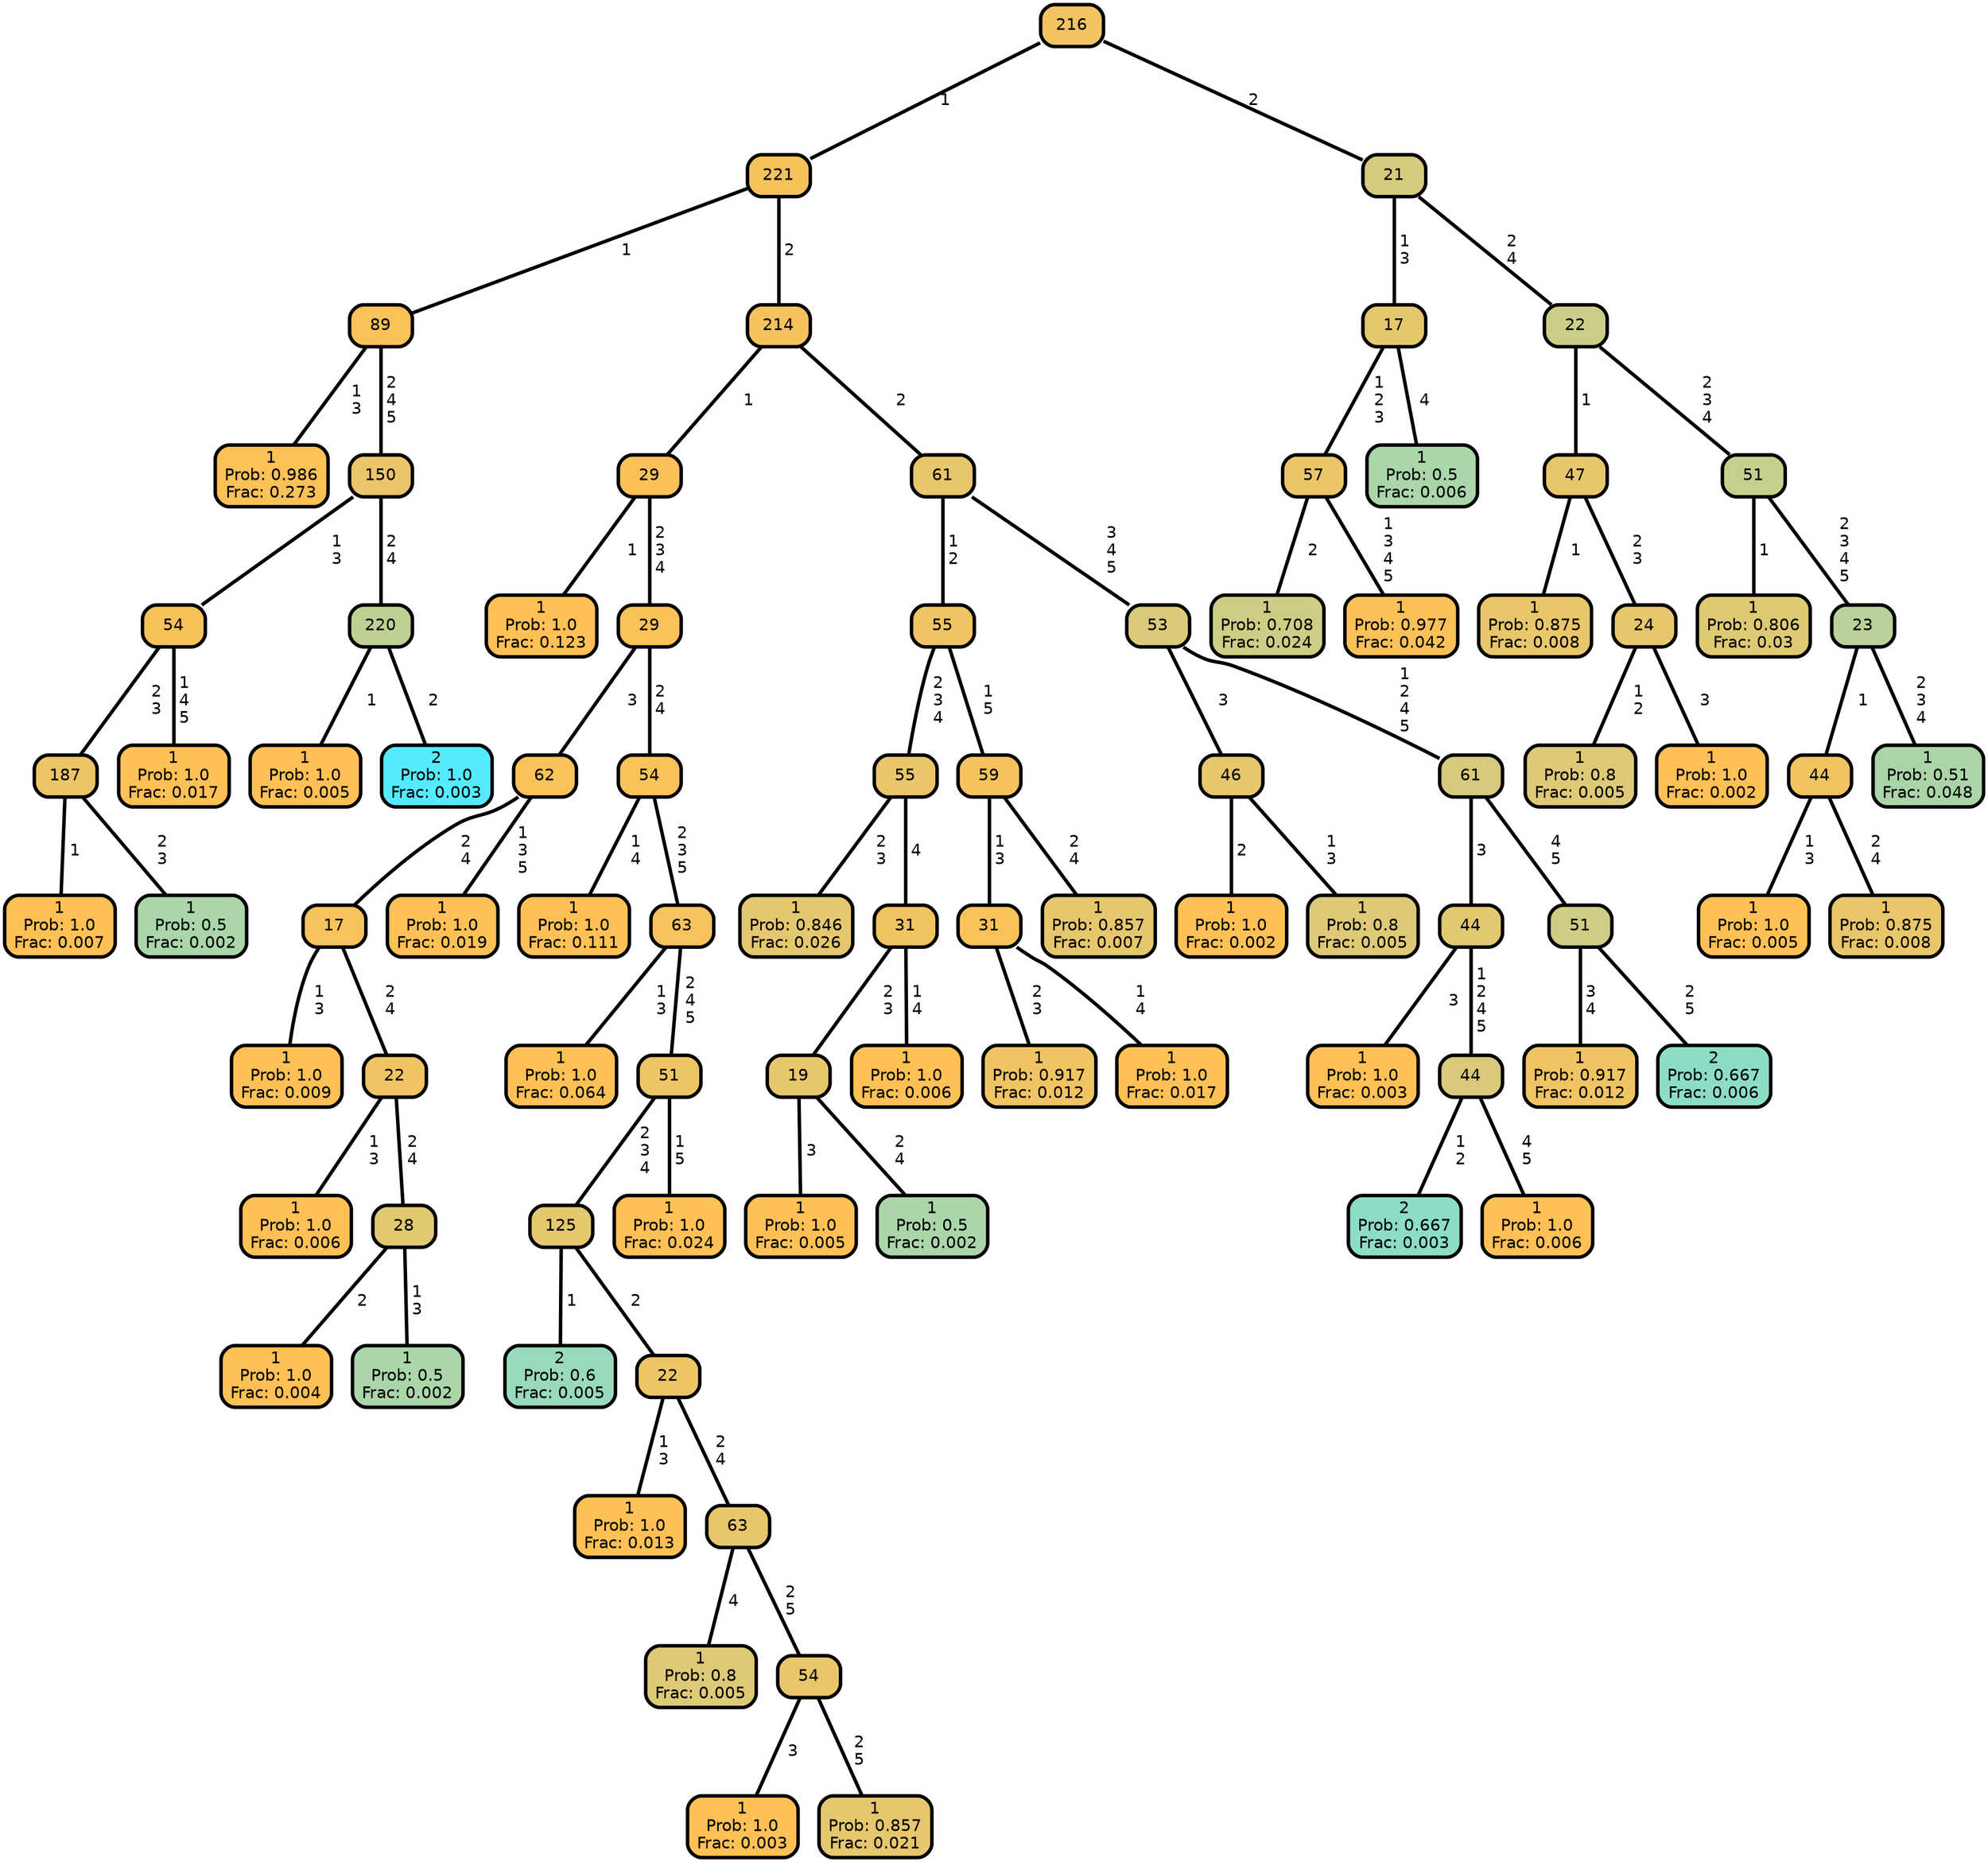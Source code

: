 graph Tree {
node [shape=box, style="filled, rounded",color="black",penwidth="3",fontcolor="black",                 fontname=helvetica] ;
graph [ranksep="0 equally", splines=straight,                 bgcolor=transparent, dpi=200] ;
edge [fontname=helvetica, color=black] ;
0 [label="1
Prob: 0.986
Frac: 0.273", fillcolor="#fcc157"] ;
1 [label="89", fillcolor="#fac259"] ;
2 [label="1
Prob: 1.0
Frac: 0.007", fillcolor="#ffc155"] ;
3 [label="187", fillcolor="#ecc567"] ;
4 [label="1
Prob: 0.5
Frac: 0.002", fillcolor="#aad6aa"] ;
5 [label="54", fillcolor="#f8c25b"] ;
6 [label="1
Prob: 1.0
Frac: 0.017", fillcolor="#ffc155"] ;
7 [label="150", fillcolor="#ebc569"] ;
8 [label="1
Prob: 1.0
Frac: 0.005", fillcolor="#ffc155"] ;
9 [label="220", fillcolor="#bfd094"] ;
10 [label="2
Prob: 1.0
Frac: 0.003", fillcolor="#55ebff"] ;
11 [label="221", fillcolor="#f8c25b"] ;
12 [label="1
Prob: 1.0
Frac: 0.123", fillcolor="#ffc155"] ;
13 [label="29", fillcolor="#fbc158"] ;
14 [label="1
Prob: 1.0
Frac: 0.009", fillcolor="#ffc155"] ;
15 [label="17", fillcolor="#f6c35d"] ;
16 [label="1
Prob: 1.0
Frac: 0.006", fillcolor="#ffc155"] ;
17 [label="22", fillcolor="#f0c463"] ;
18 [label="1
Prob: 1.0
Frac: 0.004", fillcolor="#ffc155"] ;
19 [label="28", fillcolor="#e2c871"] ;
20 [label="1
Prob: 0.5
Frac: 0.002", fillcolor="#aad6aa"] ;
21 [label="62", fillcolor="#fac259"] ;
22 [label="1
Prob: 1.0
Frac: 0.019", fillcolor="#ffc155"] ;
23 [label="29", fillcolor="#fac259"] ;
24 [label="1
Prob: 1.0
Frac: 0.111", fillcolor="#ffc155"] ;
25 [label="54", fillcolor="#fac259"] ;
26 [label="1
Prob: 1.0
Frac: 0.064", fillcolor="#ffc155"] ;
27 [label="63", fillcolor="#f6c35d"] ;
28 [label="2
Prob: 0.6
Frac: 0.005", fillcolor="#99dabb"] ;
29 [label="125", fillcolor="#e5c76e"] ;
30 [label="1
Prob: 1.0
Frac: 0.013", fillcolor="#ffc155"] ;
31 [label="22", fillcolor="#eec565"] ;
32 [label="1
Prob: 0.8
Frac: 0.005", fillcolor="#ddc977"] ;
33 [label="63", fillcolor="#e7c66c"] ;
34 [label="1
Prob: 1.0
Frac: 0.003", fillcolor="#ffc155"] ;
35 [label="54", fillcolor="#e9c66a"] ;
36 [label="1
Prob: 0.857
Frac: 0.021", fillcolor="#e6c76d"] ;
37 [label="51", fillcolor="#eec565"] ;
38 [label="1
Prob: 1.0
Frac: 0.024", fillcolor="#ffc155"] ;
39 [label="214", fillcolor="#f7c25c"] ;
40 [label="1
Prob: 0.846
Frac: 0.026", fillcolor="#e4c76f"] ;
41 [label="55", fillcolor="#e9c66a"] ;
42 [label="1
Prob: 1.0
Frac: 0.005", fillcolor="#ffc155"] ;
43 [label="19", fillcolor="#e6c76d"] ;
44 [label="1
Prob: 0.5
Frac: 0.002", fillcolor="#aad6aa"] ;
45 [label="31", fillcolor="#f1c462"] ;
46 [label="1
Prob: 1.0
Frac: 0.006", fillcolor="#ffc155"] ;
47 [label="55", fillcolor="#efc464"] ;
48 [label="1
Prob: 0.917
Frac: 0.012", fillcolor="#f0c463"] ;
49 [label="31", fillcolor="#f9c25a"] ;
50 [label="1
Prob: 1.0
Frac: 0.017", fillcolor="#ffc155"] ;
51 [label="59", fillcolor="#f5c35e"] ;
52 [label="1
Prob: 0.857
Frac: 0.007", fillcolor="#e6c76d"] ;
53 [label="61", fillcolor="#e8c66b"] ;
54 [label="1
Prob: 1.0
Frac: 0.002", fillcolor="#ffc155"] ;
55 [label="46", fillcolor="#e6c76d"] ;
56 [label="1
Prob: 0.8
Frac: 0.005", fillcolor="#ddc977"] ;
57 [label="53", fillcolor="#daca79"] ;
58 [label="1
Prob: 1.0
Frac: 0.003", fillcolor="#ffc155"] ;
59 [label="44", fillcolor="#e2c871"] ;
60 [label="2
Prob: 0.667
Frac: 0.003", fillcolor="#8dddc6"] ;
61 [label="44", fillcolor="#d9ca7a"] ;
62 [label="1
Prob: 1.0
Frac: 0.006", fillcolor="#ffc155"] ;
63 [label="61", fillcolor="#d7ca7c"] ;
64 [label="1
Prob: 0.917
Frac: 0.012", fillcolor="#f0c463"] ;
65 [label="51", fillcolor="#cfcc84"] ;
66 [label="2
Prob: 0.667
Frac: 0.006", fillcolor="#8dddc6"] ;
67 [label="216", fillcolor="#f2c461"] ;
68 [label="1
Prob: 0.708
Frac: 0.024", fillcolor="#cdcd86"] ;
69 [label="57", fillcolor="#eac669"] ;
70 [label="1
Prob: 0.977
Frac: 0.042", fillcolor="#fbc158"] ;
71 [label="17", fillcolor="#e5c76e"] ;
72 [label="1
Prob: 0.5
Frac: 0.006", fillcolor="#aad6aa"] ;
73 [label="21", fillcolor="#d5cb7e"] ;
74 [label="1
Prob: 0.875
Frac: 0.008", fillcolor="#e9c66a"] ;
75 [label="47", fillcolor="#e8c66b"] ;
76 [label="1
Prob: 0.8
Frac: 0.005", fillcolor="#ddc977"] ;
77 [label="24", fillcolor="#e6c76d"] ;
78 [label="1
Prob: 1.0
Frac: 0.002", fillcolor="#ffc155"] ;
79 [label="22", fillcolor="#cbcd88"] ;
80 [label="1
Prob: 0.806
Frac: 0.03", fillcolor="#dec975"] ;
81 [label="51", fillcolor="#c6cf8d"] ;
82 [label="1
Prob: 1.0
Frac: 0.005", fillcolor="#ffc155"] ;
83 [label="44", fillcolor="#f1c462"] ;
84 [label="1
Prob: 0.875
Frac: 0.008", fillcolor="#e9c66a"] ;
85 [label="23", fillcolor="#bad199"] ;
86 [label="1
Prob: 0.51
Frac: 0.048", fillcolor="#abd5a8"] ;
1 -- 0 [label=" 1\n 3",penwidth=3] ;
1 -- 7 [label=" 2\n 4\n 5",penwidth=3] ;
3 -- 2 [label=" 1",penwidth=3] ;
3 -- 4 [label=" 2\n 3",penwidth=3] ;
5 -- 3 [label=" 2\n 3",penwidth=3] ;
5 -- 6 [label=" 1\n 4\n 5",penwidth=3] ;
7 -- 5 [label=" 1\n 3",penwidth=3] ;
7 -- 9 [label=" 2\n 4",penwidth=3] ;
9 -- 8 [label=" 1",penwidth=3] ;
9 -- 10 [label=" 2",penwidth=3] ;
11 -- 1 [label=" 1",penwidth=3] ;
11 -- 39 [label=" 2",penwidth=3] ;
13 -- 12 [label=" 1",penwidth=3] ;
13 -- 23 [label=" 2\n 3\n 4",penwidth=3] ;
15 -- 14 [label=" 1\n 3",penwidth=3] ;
15 -- 17 [label=" 2\n 4",penwidth=3] ;
17 -- 16 [label=" 1\n 3",penwidth=3] ;
17 -- 19 [label=" 2\n 4",penwidth=3] ;
19 -- 18 [label=" 2",penwidth=3] ;
19 -- 20 [label=" 1\n 3",penwidth=3] ;
21 -- 15 [label=" 2\n 4",penwidth=3] ;
21 -- 22 [label=" 1\n 3\n 5",penwidth=3] ;
23 -- 21 [label=" 3",penwidth=3] ;
23 -- 25 [label=" 2\n 4",penwidth=3] ;
25 -- 24 [label=" 1\n 4",penwidth=3] ;
25 -- 27 [label=" 2\n 3\n 5",penwidth=3] ;
27 -- 26 [label=" 1\n 3",penwidth=3] ;
27 -- 37 [label=" 2\n 4\n 5",penwidth=3] ;
29 -- 28 [label=" 1",penwidth=3] ;
29 -- 31 [label=" 2",penwidth=3] ;
31 -- 30 [label=" 1\n 3",penwidth=3] ;
31 -- 33 [label=" 2\n 4",penwidth=3] ;
33 -- 32 [label=" 4",penwidth=3] ;
33 -- 35 [label=" 2\n 5",penwidth=3] ;
35 -- 34 [label=" 3",penwidth=3] ;
35 -- 36 [label=" 2\n 5",penwidth=3] ;
37 -- 29 [label=" 2\n 3\n 4",penwidth=3] ;
37 -- 38 [label=" 1\n 5",penwidth=3] ;
39 -- 13 [label=" 1",penwidth=3] ;
39 -- 53 [label=" 2",penwidth=3] ;
41 -- 40 [label=" 2\n 3",penwidth=3] ;
41 -- 45 [label=" 4",penwidth=3] ;
43 -- 42 [label=" 3",penwidth=3] ;
43 -- 44 [label=" 2\n 4",penwidth=3] ;
45 -- 43 [label=" 2\n 3",penwidth=3] ;
45 -- 46 [label=" 1\n 4",penwidth=3] ;
47 -- 41 [label=" 2\n 3\n 4",penwidth=3] ;
47 -- 51 [label=" 1\n 5",penwidth=3] ;
49 -- 48 [label=" 2\n 3",penwidth=3] ;
49 -- 50 [label=" 1\n 4",penwidth=3] ;
51 -- 49 [label=" 1\n 3",penwidth=3] ;
51 -- 52 [label=" 2\n 4",penwidth=3] ;
53 -- 47 [label=" 1\n 2",penwidth=3] ;
53 -- 57 [label=" 3\n 4\n 5",penwidth=3] ;
55 -- 54 [label=" 2",penwidth=3] ;
55 -- 56 [label=" 1\n 3",penwidth=3] ;
57 -- 55 [label=" 3",penwidth=3] ;
57 -- 63 [label=" 1\n 2\n 4\n 5",penwidth=3] ;
59 -- 58 [label=" 3",penwidth=3] ;
59 -- 61 [label=" 1\n 2\n 4\n 5",penwidth=3] ;
61 -- 60 [label=" 1\n 2",penwidth=3] ;
61 -- 62 [label=" 4\n 5",penwidth=3] ;
63 -- 59 [label=" 3",penwidth=3] ;
63 -- 65 [label=" 4\n 5",penwidth=3] ;
65 -- 64 [label=" 3\n 4",penwidth=3] ;
65 -- 66 [label=" 2\n 5",penwidth=3] ;
67 -- 11 [label=" 1",penwidth=3] ;
67 -- 73 [label=" 2",penwidth=3] ;
69 -- 68 [label=" 2",penwidth=3] ;
69 -- 70 [label=" 1\n 3\n 4\n 5",penwidth=3] ;
71 -- 69 [label=" 1\n 2\n 3",penwidth=3] ;
71 -- 72 [label=" 4",penwidth=3] ;
73 -- 71 [label=" 1\n 3",penwidth=3] ;
73 -- 79 [label=" 2\n 4",penwidth=3] ;
75 -- 74 [label=" 1",penwidth=3] ;
75 -- 77 [label=" 2\n 3",penwidth=3] ;
77 -- 76 [label=" 1\n 2",penwidth=3] ;
77 -- 78 [label=" 3",penwidth=3] ;
79 -- 75 [label=" 1",penwidth=3] ;
79 -- 81 [label=" 2\n 3\n 4",penwidth=3] ;
81 -- 80 [label=" 1",penwidth=3] ;
81 -- 85 [label=" 2\n 3\n 4\n 5",penwidth=3] ;
83 -- 82 [label=" 1\n 3",penwidth=3] ;
83 -- 84 [label=" 2\n 4",penwidth=3] ;
85 -- 83 [label=" 1",penwidth=3] ;
85 -- 86 [label=" 2\n 3\n 4",penwidth=3] ;
{rank = same;}}